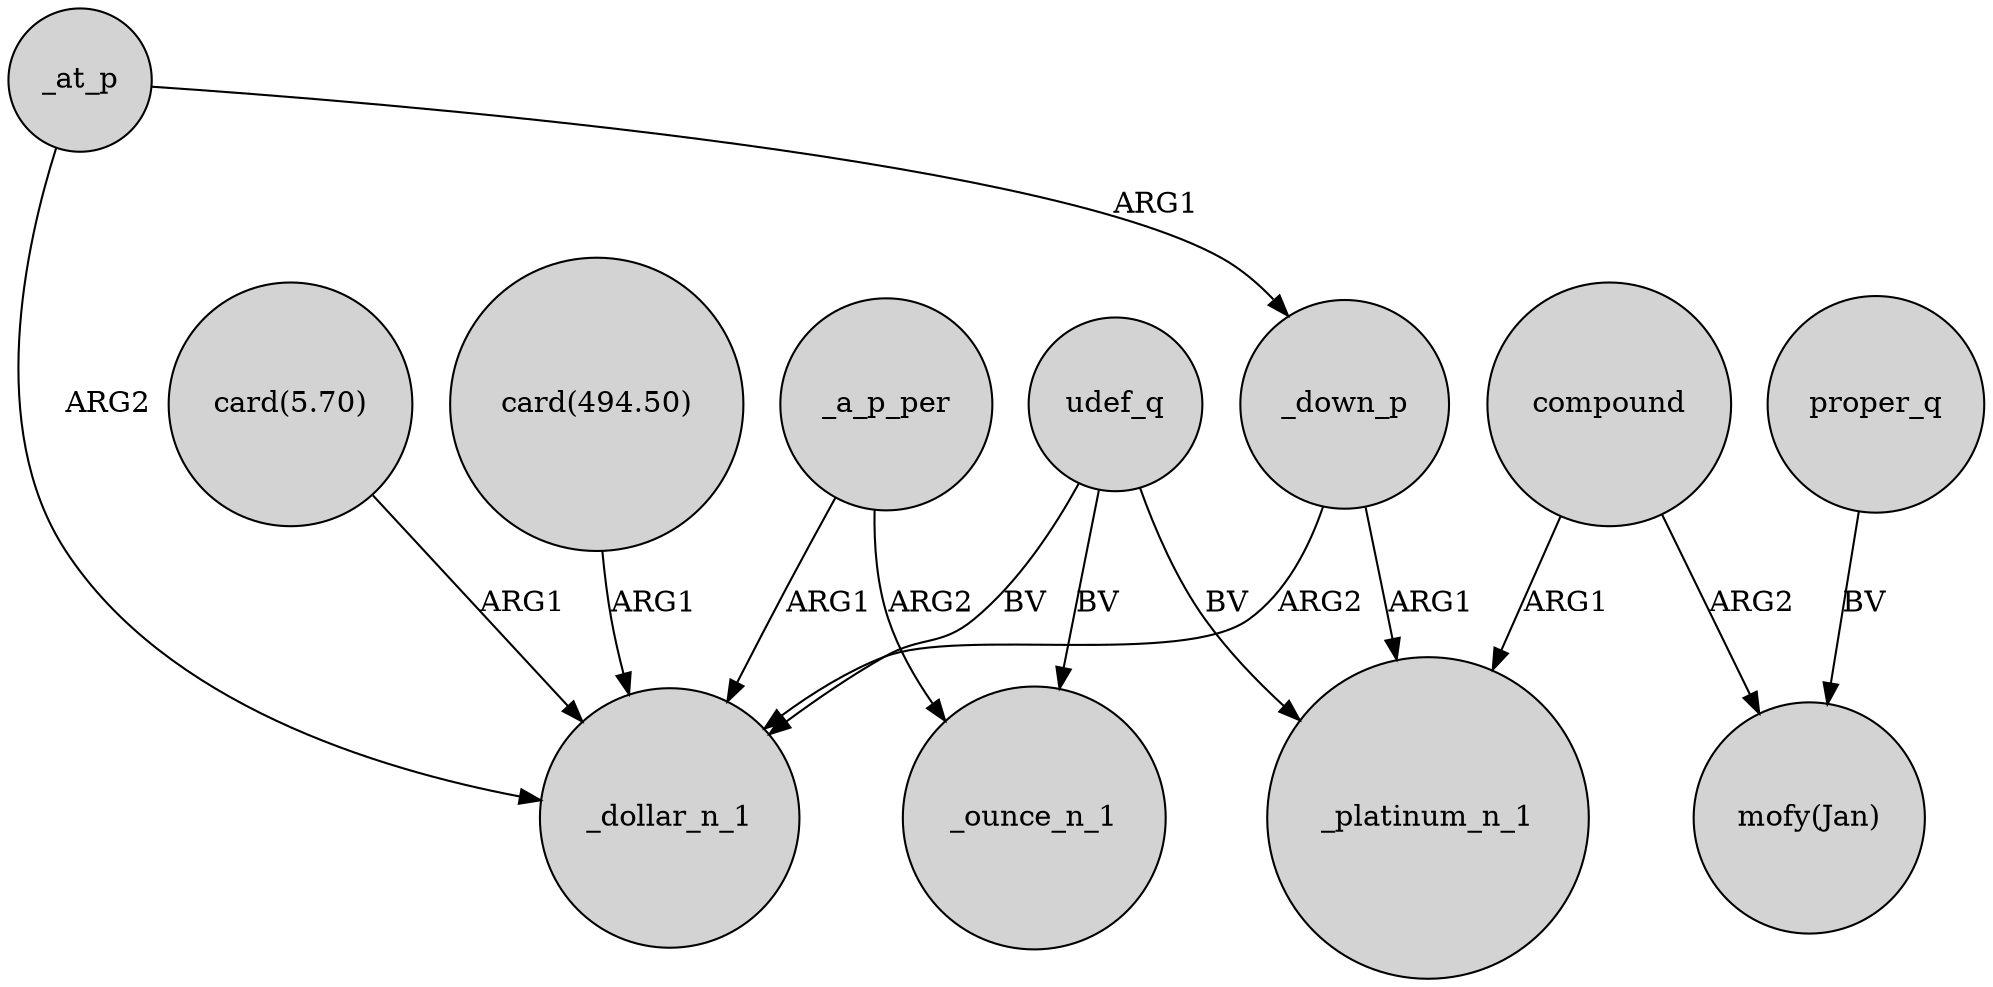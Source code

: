 digraph {
	node [shape=circle style=filled]
	_down_p -> _dollar_n_1 [label=ARG2]
	compound -> _platinum_n_1 [label=ARG1]
	_a_p_per -> _ounce_n_1 [label=ARG2]
	udef_q -> _ounce_n_1 [label=BV]
	_down_p -> _platinum_n_1 [label=ARG1]
	_at_p -> _dollar_n_1 [label=ARG2]
	proper_q -> "mofy(Jan)" [label=BV]
	"card(5.70)" -> _dollar_n_1 [label=ARG1]
	"card(494.50)" -> _dollar_n_1 [label=ARG1]
	udef_q -> _platinum_n_1 [label=BV]
	compound -> "mofy(Jan)" [label=ARG2]
	_at_p -> _down_p [label=ARG1]
	udef_q -> _dollar_n_1 [label=BV]
	_a_p_per -> _dollar_n_1 [label=ARG1]
}
